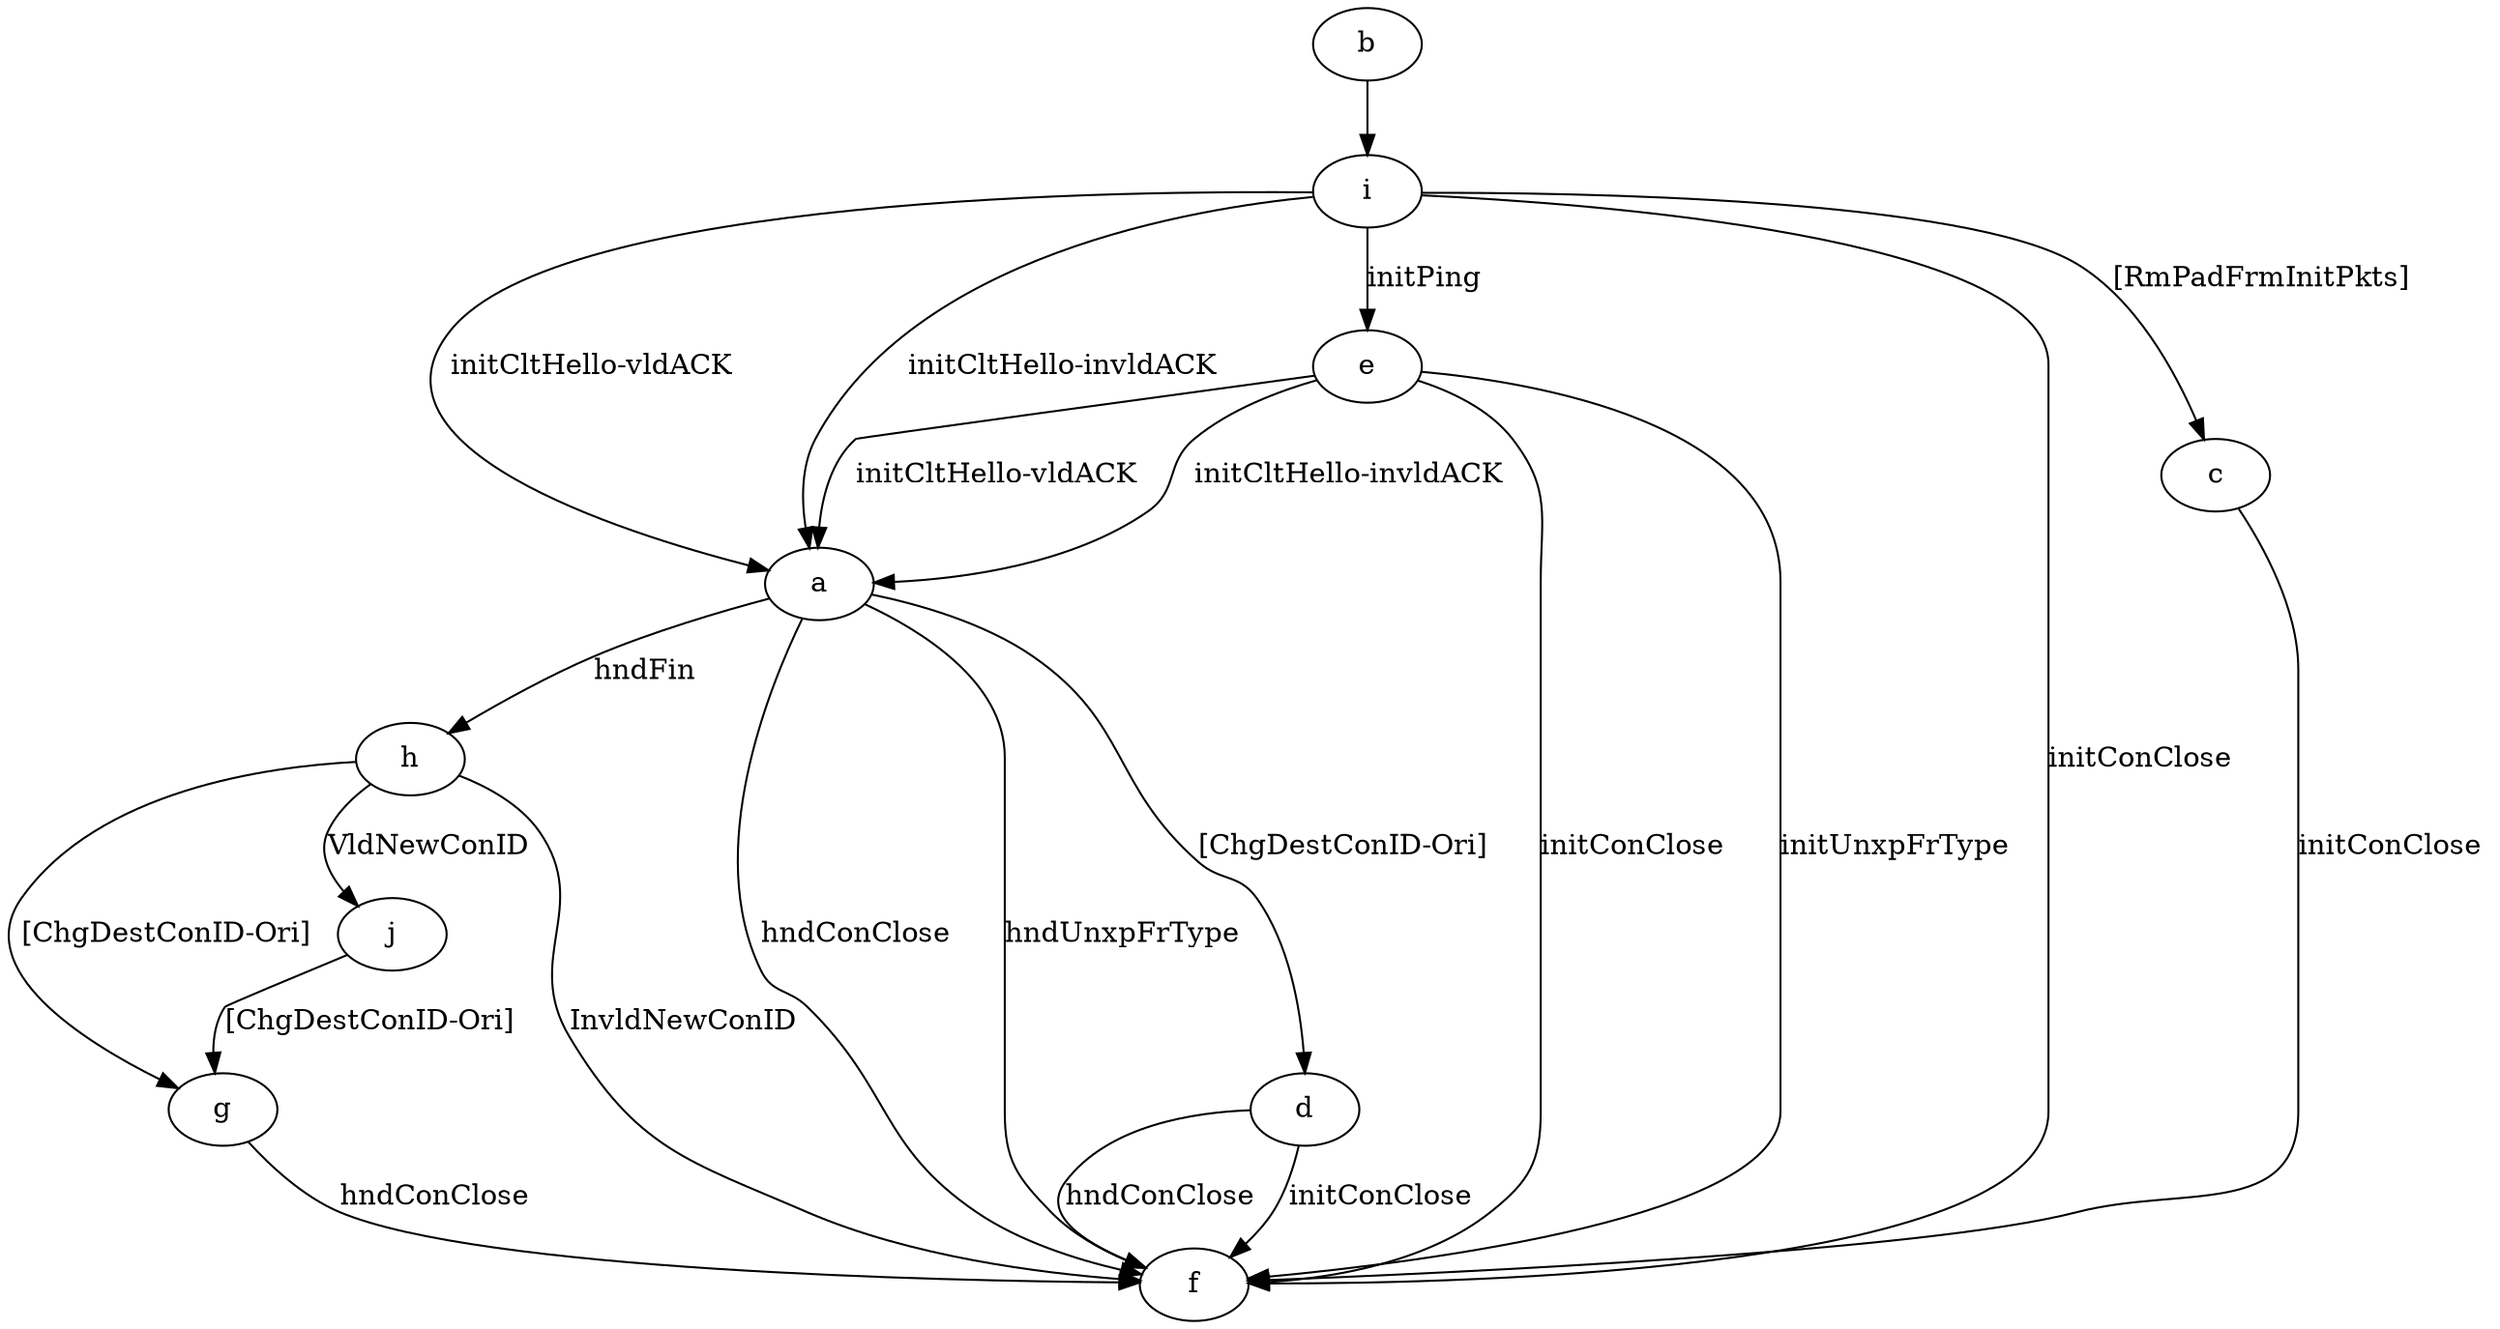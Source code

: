 digraph "" {
	a -> d	[key=0,
		label="[ChgDestConID-Ori] "];
	a -> f	[key=0,
		label="hndConClose "];
	a -> f	[key=1,
		label="hndUnxpFrType "];
	a -> h	[key=0,
		label="hndFin "];
	b -> i	[key=0];
	c -> f	[key=0,
		label="initConClose "];
	d -> f	[key=0,
		label="initConClose "];
	d -> f	[key=1,
		label="hndConClose "];
	e -> a	[key=0,
		label="initCltHello-vldACK "];
	e -> a	[key=1,
		label="initCltHello-invldACK "];
	e -> f	[key=0,
		label="initConClose "];
	e -> f	[key=1,
		label="initUnxpFrType "];
	g -> f	[key=0,
		label="hndConClose "];
	h -> f	[key=0,
		label="InvldNewConID "];
	h -> g	[key=0,
		label="[ChgDestConID-Ori] "];
	h -> j	[key=0,
		label="VldNewConID "];
	i -> a	[key=0,
		label="initCltHello-vldACK "];
	i -> a	[key=1,
		label="initCltHello-invldACK "];
	i -> c	[key=0,
		label="[RmPadFrmInitPkts] "];
	i -> e	[key=0,
		label="initPing "];
	i -> f	[key=0,
		label="initConClose "];
	j -> g	[key=0,
		label="[ChgDestConID-Ori] "];
}
